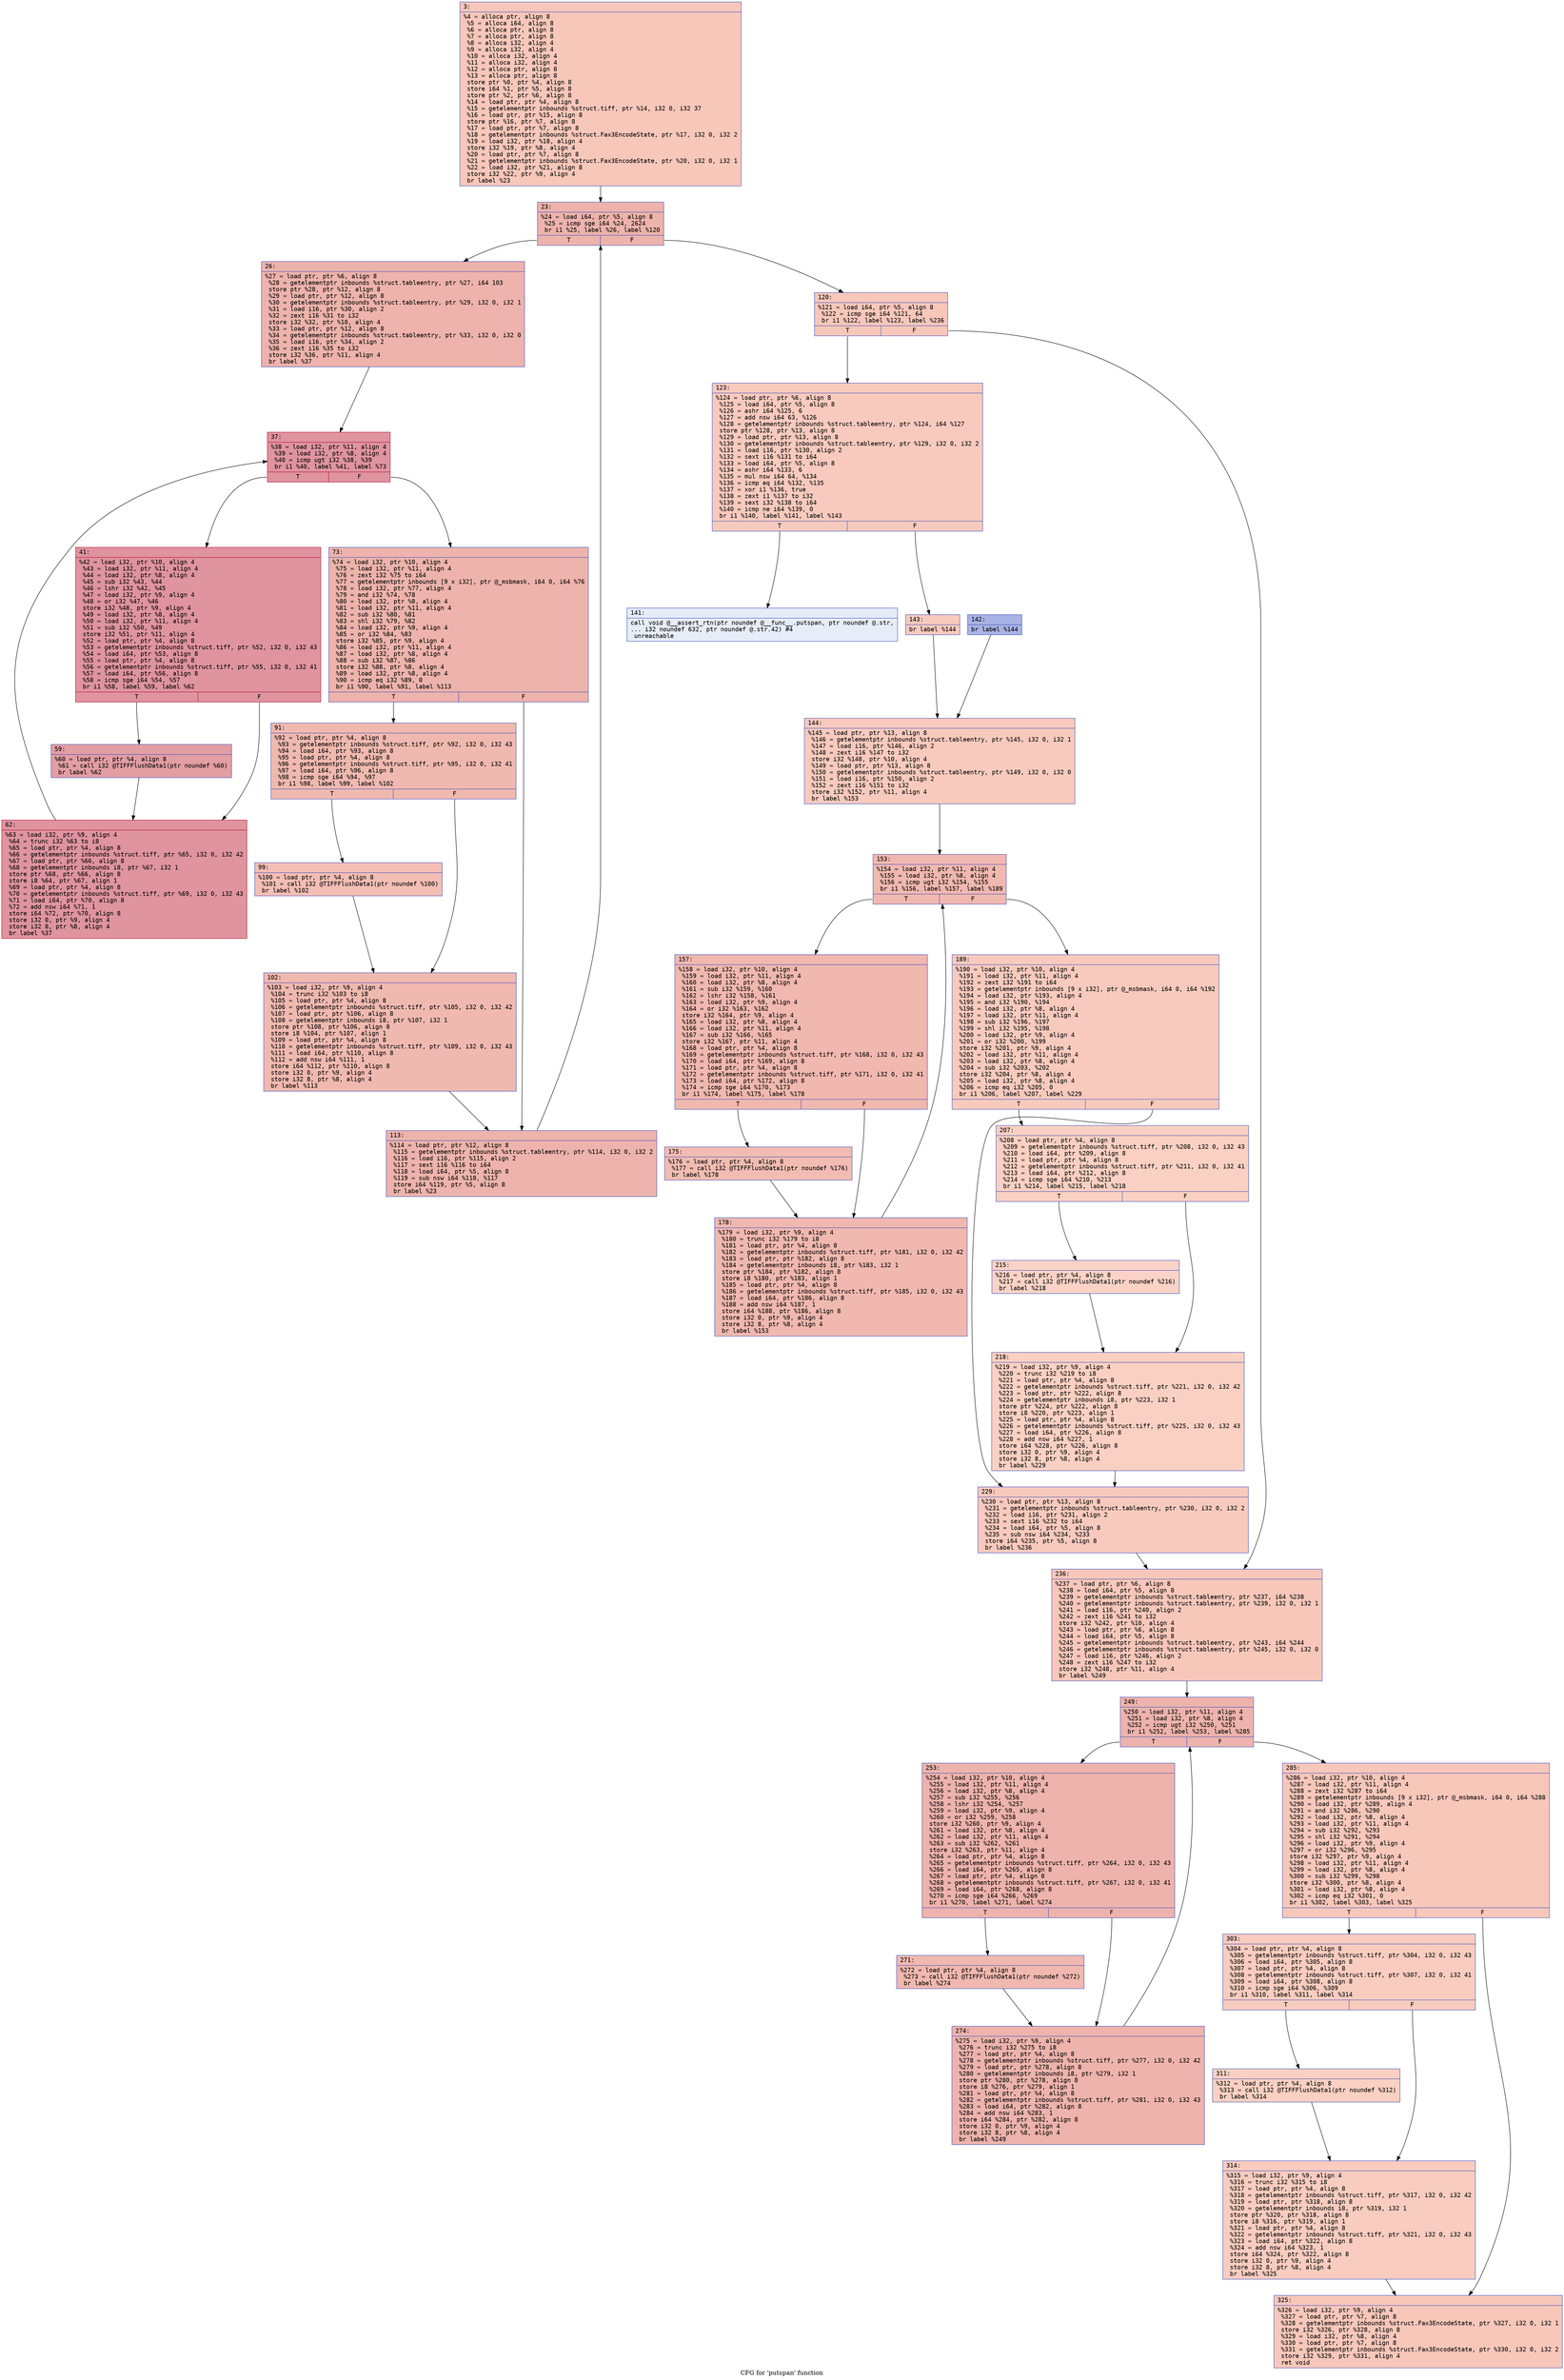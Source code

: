 digraph "CFG for 'putspan' function" {
	label="CFG for 'putspan' function";

	Node0x6000005c2f80 [shape=record,color="#3d50c3ff", style=filled, fillcolor="#ec7f6370" fontname="Courier",label="{3:\l|  %4 = alloca ptr, align 8\l  %5 = alloca i64, align 8\l  %6 = alloca ptr, align 8\l  %7 = alloca ptr, align 8\l  %8 = alloca i32, align 4\l  %9 = alloca i32, align 4\l  %10 = alloca i32, align 4\l  %11 = alloca i32, align 4\l  %12 = alloca ptr, align 8\l  %13 = alloca ptr, align 8\l  store ptr %0, ptr %4, align 8\l  store i64 %1, ptr %5, align 8\l  store ptr %2, ptr %6, align 8\l  %14 = load ptr, ptr %4, align 8\l  %15 = getelementptr inbounds %struct.tiff, ptr %14, i32 0, i32 37\l  %16 = load ptr, ptr %15, align 8\l  store ptr %16, ptr %7, align 8\l  %17 = load ptr, ptr %7, align 8\l  %18 = getelementptr inbounds %struct.Fax3EncodeState, ptr %17, i32 0, i32 2\l  %19 = load i32, ptr %18, align 4\l  store i32 %19, ptr %8, align 4\l  %20 = load ptr, ptr %7, align 8\l  %21 = getelementptr inbounds %struct.Fax3EncodeState, ptr %20, i32 0, i32 1\l  %22 = load i32, ptr %21, align 8\l  store i32 %22, ptr %9, align 4\l  br label %23\l}"];
	Node0x6000005c2f80 -> Node0x6000005c3020[tooltip="3 -> 23\nProbability 100.00%" ];
	Node0x6000005c3020 [shape=record,color="#3d50c3ff", style=filled, fillcolor="#d6524470" fontname="Courier",label="{23:\l|  %24 = load i64, ptr %5, align 8\l  %25 = icmp sge i64 %24, 2624\l  br i1 %25, label %26, label %120\l|{<s0>T|<s1>F}}"];
	Node0x6000005c3020:s0 -> Node0x6000005c3070[tooltip="23 -> 26\nProbability 96.88%" ];
	Node0x6000005c3020:s1 -> Node0x6000005c3390[tooltip="23 -> 120\nProbability 3.12%" ];
	Node0x6000005c3070 [shape=record,color="#3d50c3ff", style=filled, fillcolor="#d6524470" fontname="Courier",label="{26:\l|  %27 = load ptr, ptr %6, align 8\l  %28 = getelementptr inbounds %struct.tableentry, ptr %27, i64 103\l  store ptr %28, ptr %12, align 8\l  %29 = load ptr, ptr %12, align 8\l  %30 = getelementptr inbounds %struct.tableentry, ptr %29, i32 0, i32 1\l  %31 = load i16, ptr %30, align 2\l  %32 = zext i16 %31 to i32\l  store i32 %32, ptr %10, align 4\l  %33 = load ptr, ptr %12, align 8\l  %34 = getelementptr inbounds %struct.tableentry, ptr %33, i32 0, i32 0\l  %35 = load i16, ptr %34, align 2\l  %36 = zext i16 %35 to i32\l  store i32 %36, ptr %11, align 4\l  br label %37\l}"];
	Node0x6000005c3070 -> Node0x6000005c30c0[tooltip="26 -> 37\nProbability 100.00%" ];
	Node0x6000005c30c0 [shape=record,color="#b70d28ff", style=filled, fillcolor="#b70d2870" fontname="Courier",label="{37:\l|  %38 = load i32, ptr %11, align 4\l  %39 = load i32, ptr %8, align 4\l  %40 = icmp ugt i32 %38, %39\l  br i1 %40, label %41, label %73\l|{<s0>T|<s1>F}}"];
	Node0x6000005c30c0:s0 -> Node0x6000005c3110[tooltip="37 -> 41\nProbability 96.88%" ];
	Node0x6000005c30c0:s1 -> Node0x6000005c3200[tooltip="37 -> 73\nProbability 3.12%" ];
	Node0x6000005c3110 [shape=record,color="#b70d28ff", style=filled, fillcolor="#b70d2870" fontname="Courier",label="{41:\l|  %42 = load i32, ptr %10, align 4\l  %43 = load i32, ptr %11, align 4\l  %44 = load i32, ptr %8, align 4\l  %45 = sub i32 %43, %44\l  %46 = lshr i32 %42, %45\l  %47 = load i32, ptr %9, align 4\l  %48 = or i32 %47, %46\l  store i32 %48, ptr %9, align 4\l  %49 = load i32, ptr %8, align 4\l  %50 = load i32, ptr %11, align 4\l  %51 = sub i32 %50, %49\l  store i32 %51, ptr %11, align 4\l  %52 = load ptr, ptr %4, align 8\l  %53 = getelementptr inbounds %struct.tiff, ptr %52, i32 0, i32 43\l  %54 = load i64, ptr %53, align 8\l  %55 = load ptr, ptr %4, align 8\l  %56 = getelementptr inbounds %struct.tiff, ptr %55, i32 0, i32 41\l  %57 = load i64, ptr %56, align 8\l  %58 = icmp sge i64 %54, %57\l  br i1 %58, label %59, label %62\l|{<s0>T|<s1>F}}"];
	Node0x6000005c3110:s0 -> Node0x6000005c3160[tooltip="41 -> 59\nProbability 50.00%" ];
	Node0x6000005c3110:s1 -> Node0x6000005c31b0[tooltip="41 -> 62\nProbability 50.00%" ];
	Node0x6000005c3160 [shape=record,color="#3d50c3ff", style=filled, fillcolor="#be242e70" fontname="Courier",label="{59:\l|  %60 = load ptr, ptr %4, align 8\l  %61 = call i32 @TIFFFlushData1(ptr noundef %60)\l  br label %62\l}"];
	Node0x6000005c3160 -> Node0x6000005c31b0[tooltip="59 -> 62\nProbability 100.00%" ];
	Node0x6000005c31b0 [shape=record,color="#b70d28ff", style=filled, fillcolor="#b70d2870" fontname="Courier",label="{62:\l|  %63 = load i32, ptr %9, align 4\l  %64 = trunc i32 %63 to i8\l  %65 = load ptr, ptr %4, align 8\l  %66 = getelementptr inbounds %struct.tiff, ptr %65, i32 0, i32 42\l  %67 = load ptr, ptr %66, align 8\l  %68 = getelementptr inbounds i8, ptr %67, i32 1\l  store ptr %68, ptr %66, align 8\l  store i8 %64, ptr %67, align 1\l  %69 = load ptr, ptr %4, align 8\l  %70 = getelementptr inbounds %struct.tiff, ptr %69, i32 0, i32 43\l  %71 = load i64, ptr %70, align 8\l  %72 = add nsw i64 %71, 1\l  store i64 %72, ptr %70, align 8\l  store i32 0, ptr %9, align 4\l  store i32 8, ptr %8, align 4\l  br label %37\l}"];
	Node0x6000005c31b0 -> Node0x6000005c30c0[tooltip="62 -> 37\nProbability 100.00%" ];
	Node0x6000005c3200 [shape=record,color="#3d50c3ff", style=filled, fillcolor="#d6524470" fontname="Courier",label="{73:\l|  %74 = load i32, ptr %10, align 4\l  %75 = load i32, ptr %11, align 4\l  %76 = zext i32 %75 to i64\l  %77 = getelementptr inbounds [9 x i32], ptr @_msbmask, i64 0, i64 %76\l  %78 = load i32, ptr %77, align 4\l  %79 = and i32 %74, %78\l  %80 = load i32, ptr %8, align 4\l  %81 = load i32, ptr %11, align 4\l  %82 = sub i32 %80, %81\l  %83 = shl i32 %79, %82\l  %84 = load i32, ptr %9, align 4\l  %85 = or i32 %84, %83\l  store i32 %85, ptr %9, align 4\l  %86 = load i32, ptr %11, align 4\l  %87 = load i32, ptr %8, align 4\l  %88 = sub i32 %87, %86\l  store i32 %88, ptr %8, align 4\l  %89 = load i32, ptr %8, align 4\l  %90 = icmp eq i32 %89, 0\l  br i1 %90, label %91, label %113\l|{<s0>T|<s1>F}}"];
	Node0x6000005c3200:s0 -> Node0x6000005c3250[tooltip="73 -> 91\nProbability 37.50%" ];
	Node0x6000005c3200:s1 -> Node0x6000005c3340[tooltip="73 -> 113\nProbability 62.50%" ];
	Node0x6000005c3250 [shape=record,color="#3d50c3ff", style=filled, fillcolor="#de614d70" fontname="Courier",label="{91:\l|  %92 = load ptr, ptr %4, align 8\l  %93 = getelementptr inbounds %struct.tiff, ptr %92, i32 0, i32 43\l  %94 = load i64, ptr %93, align 8\l  %95 = load ptr, ptr %4, align 8\l  %96 = getelementptr inbounds %struct.tiff, ptr %95, i32 0, i32 41\l  %97 = load i64, ptr %96, align 8\l  %98 = icmp sge i64 %94, %97\l  br i1 %98, label %99, label %102\l|{<s0>T|<s1>F}}"];
	Node0x6000005c3250:s0 -> Node0x6000005c32a0[tooltip="91 -> 99\nProbability 50.00%" ];
	Node0x6000005c3250:s1 -> Node0x6000005c32f0[tooltip="91 -> 102\nProbability 50.00%" ];
	Node0x6000005c32a0 [shape=record,color="#3d50c3ff", style=filled, fillcolor="#e36c5570" fontname="Courier",label="{99:\l|  %100 = load ptr, ptr %4, align 8\l  %101 = call i32 @TIFFFlushData1(ptr noundef %100)\l  br label %102\l}"];
	Node0x6000005c32a0 -> Node0x6000005c32f0[tooltip="99 -> 102\nProbability 100.00%" ];
	Node0x6000005c32f0 [shape=record,color="#3d50c3ff", style=filled, fillcolor="#de614d70" fontname="Courier",label="{102:\l|  %103 = load i32, ptr %9, align 4\l  %104 = trunc i32 %103 to i8\l  %105 = load ptr, ptr %4, align 8\l  %106 = getelementptr inbounds %struct.tiff, ptr %105, i32 0, i32 42\l  %107 = load ptr, ptr %106, align 8\l  %108 = getelementptr inbounds i8, ptr %107, i32 1\l  store ptr %108, ptr %106, align 8\l  store i8 %104, ptr %107, align 1\l  %109 = load ptr, ptr %4, align 8\l  %110 = getelementptr inbounds %struct.tiff, ptr %109, i32 0, i32 43\l  %111 = load i64, ptr %110, align 8\l  %112 = add nsw i64 %111, 1\l  store i64 %112, ptr %110, align 8\l  store i32 0, ptr %9, align 4\l  store i32 8, ptr %8, align 4\l  br label %113\l}"];
	Node0x6000005c32f0 -> Node0x6000005c3340[tooltip="102 -> 113\nProbability 100.00%" ];
	Node0x6000005c3340 [shape=record,color="#3d50c3ff", style=filled, fillcolor="#d6524470" fontname="Courier",label="{113:\l|  %114 = load ptr, ptr %12, align 8\l  %115 = getelementptr inbounds %struct.tableentry, ptr %114, i32 0, i32 2\l  %116 = load i16, ptr %115, align 2\l  %117 = sext i16 %116 to i64\l  %118 = load i64, ptr %5, align 8\l  %119 = sub nsw i64 %118, %117\l  store i64 %119, ptr %5, align 8\l  br label %23\l}"];
	Node0x6000005c3340 -> Node0x6000005c3020[tooltip="113 -> 23\nProbability 100.00%" ];
	Node0x6000005c3390 [shape=record,color="#3d50c3ff", style=filled, fillcolor="#ec7f6370" fontname="Courier",label="{120:\l|  %121 = load i64, ptr %5, align 8\l  %122 = icmp sge i64 %121, 64\l  br i1 %122, label %123, label %236\l|{<s0>T|<s1>F}}"];
	Node0x6000005c3390:s0 -> Node0x6000005c33e0[tooltip="120 -> 123\nProbability 50.00%" ];
	Node0x6000005c3390:s1 -> Node0x6000005c3840[tooltip="120 -> 236\nProbability 50.00%" ];
	Node0x6000005c33e0 [shape=record,color="#3d50c3ff", style=filled, fillcolor="#ef886b70" fontname="Courier",label="{123:\l|  %124 = load ptr, ptr %6, align 8\l  %125 = load i64, ptr %5, align 8\l  %126 = ashr i64 %125, 6\l  %127 = add nsw i64 63, %126\l  %128 = getelementptr inbounds %struct.tableentry, ptr %124, i64 %127\l  store ptr %128, ptr %13, align 8\l  %129 = load ptr, ptr %13, align 8\l  %130 = getelementptr inbounds %struct.tableentry, ptr %129, i32 0, i32 2\l  %131 = load i16, ptr %130, align 2\l  %132 = sext i16 %131 to i64\l  %133 = load i64, ptr %5, align 8\l  %134 = ashr i64 %133, 6\l  %135 = mul nsw i64 64, %134\l  %136 = icmp eq i64 %132, %135\l  %137 = xor i1 %136, true\l  %138 = zext i1 %137 to i32\l  %139 = sext i32 %138 to i64\l  %140 = icmp ne i64 %139, 0\l  br i1 %140, label %141, label %143\l|{<s0>T|<s1>F}}"];
	Node0x6000005c33e0:s0 -> Node0x6000005c3430[tooltip="123 -> 141\nProbability 0.00%" ];
	Node0x6000005c33e0:s1 -> Node0x6000005c34d0[tooltip="123 -> 143\nProbability 100.00%" ];
	Node0x6000005c3430 [shape=record,color="#3d50c3ff", style=filled, fillcolor="#c7d7f070" fontname="Courier",label="{141:\l|  call void @__assert_rtn(ptr noundef @__func__.putspan, ptr noundef @.str,\l... i32 noundef 632, ptr noundef @.str.42) #4\l  unreachable\l}"];
	Node0x6000005c3480 [shape=record,color="#3d50c3ff", style=filled, fillcolor="#3d50c370" fontname="Courier",label="{142:\l|  br label %144\l}"];
	Node0x6000005c3480 -> Node0x6000005c3520[tooltip="142 -> 144\nProbability 100.00%" ];
	Node0x6000005c34d0 [shape=record,color="#3d50c3ff", style=filled, fillcolor="#ef886b70" fontname="Courier",label="{143:\l|  br label %144\l}"];
	Node0x6000005c34d0 -> Node0x6000005c3520[tooltip="143 -> 144\nProbability 100.00%" ];
	Node0x6000005c3520 [shape=record,color="#3d50c3ff", style=filled, fillcolor="#ef886b70" fontname="Courier",label="{144:\l|  %145 = load ptr, ptr %13, align 8\l  %146 = getelementptr inbounds %struct.tableentry, ptr %145, i32 0, i32 1\l  %147 = load i16, ptr %146, align 2\l  %148 = zext i16 %147 to i32\l  store i32 %148, ptr %10, align 4\l  %149 = load ptr, ptr %13, align 8\l  %150 = getelementptr inbounds %struct.tableentry, ptr %149, i32 0, i32 0\l  %151 = load i16, ptr %150, align 2\l  %152 = zext i16 %151 to i32\l  store i32 %152, ptr %11, align 4\l  br label %153\l}"];
	Node0x6000005c3520 -> Node0x6000005c3570[tooltip="144 -> 153\nProbability 100.00%" ];
	Node0x6000005c3570 [shape=record,color="#3d50c3ff", style=filled, fillcolor="#dc5d4a70" fontname="Courier",label="{153:\l|  %154 = load i32, ptr %11, align 4\l  %155 = load i32, ptr %8, align 4\l  %156 = icmp ugt i32 %154, %155\l  br i1 %156, label %157, label %189\l|{<s0>T|<s1>F}}"];
	Node0x6000005c3570:s0 -> Node0x6000005c35c0[tooltip="153 -> 157\nProbability 96.88%" ];
	Node0x6000005c3570:s1 -> Node0x6000005c36b0[tooltip="153 -> 189\nProbability 3.12%" ];
	Node0x6000005c35c0 [shape=record,color="#3d50c3ff", style=filled, fillcolor="#dc5d4a70" fontname="Courier",label="{157:\l|  %158 = load i32, ptr %10, align 4\l  %159 = load i32, ptr %11, align 4\l  %160 = load i32, ptr %8, align 4\l  %161 = sub i32 %159, %160\l  %162 = lshr i32 %158, %161\l  %163 = load i32, ptr %9, align 4\l  %164 = or i32 %163, %162\l  store i32 %164, ptr %9, align 4\l  %165 = load i32, ptr %8, align 4\l  %166 = load i32, ptr %11, align 4\l  %167 = sub i32 %166, %165\l  store i32 %167, ptr %11, align 4\l  %168 = load ptr, ptr %4, align 8\l  %169 = getelementptr inbounds %struct.tiff, ptr %168, i32 0, i32 43\l  %170 = load i64, ptr %169, align 8\l  %171 = load ptr, ptr %4, align 8\l  %172 = getelementptr inbounds %struct.tiff, ptr %171, i32 0, i32 41\l  %173 = load i64, ptr %172, align 8\l  %174 = icmp sge i64 %170, %173\l  br i1 %174, label %175, label %178\l|{<s0>T|<s1>F}}"];
	Node0x6000005c35c0:s0 -> Node0x6000005c3610[tooltip="157 -> 175\nProbability 50.00%" ];
	Node0x6000005c35c0:s1 -> Node0x6000005c3660[tooltip="157 -> 178\nProbability 50.00%" ];
	Node0x6000005c3610 [shape=record,color="#3d50c3ff", style=filled, fillcolor="#e1675170" fontname="Courier",label="{175:\l|  %176 = load ptr, ptr %4, align 8\l  %177 = call i32 @TIFFFlushData1(ptr noundef %176)\l  br label %178\l}"];
	Node0x6000005c3610 -> Node0x6000005c3660[tooltip="175 -> 178\nProbability 100.00%" ];
	Node0x6000005c3660 [shape=record,color="#3d50c3ff", style=filled, fillcolor="#dc5d4a70" fontname="Courier",label="{178:\l|  %179 = load i32, ptr %9, align 4\l  %180 = trunc i32 %179 to i8\l  %181 = load ptr, ptr %4, align 8\l  %182 = getelementptr inbounds %struct.tiff, ptr %181, i32 0, i32 42\l  %183 = load ptr, ptr %182, align 8\l  %184 = getelementptr inbounds i8, ptr %183, i32 1\l  store ptr %184, ptr %182, align 8\l  store i8 %180, ptr %183, align 1\l  %185 = load ptr, ptr %4, align 8\l  %186 = getelementptr inbounds %struct.tiff, ptr %185, i32 0, i32 43\l  %187 = load i64, ptr %186, align 8\l  %188 = add nsw i64 %187, 1\l  store i64 %188, ptr %186, align 8\l  store i32 0, ptr %9, align 4\l  store i32 8, ptr %8, align 4\l  br label %153\l}"];
	Node0x6000005c3660 -> Node0x6000005c3570[tooltip="178 -> 153\nProbability 100.00%" ];
	Node0x6000005c36b0 [shape=record,color="#3d50c3ff", style=filled, fillcolor="#ef886b70" fontname="Courier",label="{189:\l|  %190 = load i32, ptr %10, align 4\l  %191 = load i32, ptr %11, align 4\l  %192 = zext i32 %191 to i64\l  %193 = getelementptr inbounds [9 x i32], ptr @_msbmask, i64 0, i64 %192\l  %194 = load i32, ptr %193, align 4\l  %195 = and i32 %190, %194\l  %196 = load i32, ptr %8, align 4\l  %197 = load i32, ptr %11, align 4\l  %198 = sub i32 %196, %197\l  %199 = shl i32 %195, %198\l  %200 = load i32, ptr %9, align 4\l  %201 = or i32 %200, %199\l  store i32 %201, ptr %9, align 4\l  %202 = load i32, ptr %11, align 4\l  %203 = load i32, ptr %8, align 4\l  %204 = sub i32 %203, %202\l  store i32 %204, ptr %8, align 4\l  %205 = load i32, ptr %8, align 4\l  %206 = icmp eq i32 %205, 0\l  br i1 %206, label %207, label %229\l|{<s0>T|<s1>F}}"];
	Node0x6000005c36b0:s0 -> Node0x6000005c3700[tooltip="189 -> 207\nProbability 37.50%" ];
	Node0x6000005c36b0:s1 -> Node0x6000005c37f0[tooltip="189 -> 229\nProbability 62.50%" ];
	Node0x6000005c3700 [shape=record,color="#3d50c3ff", style=filled, fillcolor="#f3947570" fontname="Courier",label="{207:\l|  %208 = load ptr, ptr %4, align 8\l  %209 = getelementptr inbounds %struct.tiff, ptr %208, i32 0, i32 43\l  %210 = load i64, ptr %209, align 8\l  %211 = load ptr, ptr %4, align 8\l  %212 = getelementptr inbounds %struct.tiff, ptr %211, i32 0, i32 41\l  %213 = load i64, ptr %212, align 8\l  %214 = icmp sge i64 %210, %213\l  br i1 %214, label %215, label %218\l|{<s0>T|<s1>F}}"];
	Node0x6000005c3700:s0 -> Node0x6000005c3750[tooltip="207 -> 215\nProbability 50.00%" ];
	Node0x6000005c3700:s1 -> Node0x6000005c37a0[tooltip="207 -> 218\nProbability 50.00%" ];
	Node0x6000005c3750 [shape=record,color="#3d50c3ff", style=filled, fillcolor="#f59c7d70" fontname="Courier",label="{215:\l|  %216 = load ptr, ptr %4, align 8\l  %217 = call i32 @TIFFFlushData1(ptr noundef %216)\l  br label %218\l}"];
	Node0x6000005c3750 -> Node0x6000005c37a0[tooltip="215 -> 218\nProbability 100.00%" ];
	Node0x6000005c37a0 [shape=record,color="#3d50c3ff", style=filled, fillcolor="#f3947570" fontname="Courier",label="{218:\l|  %219 = load i32, ptr %9, align 4\l  %220 = trunc i32 %219 to i8\l  %221 = load ptr, ptr %4, align 8\l  %222 = getelementptr inbounds %struct.tiff, ptr %221, i32 0, i32 42\l  %223 = load ptr, ptr %222, align 8\l  %224 = getelementptr inbounds i8, ptr %223, i32 1\l  store ptr %224, ptr %222, align 8\l  store i8 %220, ptr %223, align 1\l  %225 = load ptr, ptr %4, align 8\l  %226 = getelementptr inbounds %struct.tiff, ptr %225, i32 0, i32 43\l  %227 = load i64, ptr %226, align 8\l  %228 = add nsw i64 %227, 1\l  store i64 %228, ptr %226, align 8\l  store i32 0, ptr %9, align 4\l  store i32 8, ptr %8, align 4\l  br label %229\l}"];
	Node0x6000005c37a0 -> Node0x6000005c37f0[tooltip="218 -> 229\nProbability 100.00%" ];
	Node0x6000005c37f0 [shape=record,color="#3d50c3ff", style=filled, fillcolor="#ef886b70" fontname="Courier",label="{229:\l|  %230 = load ptr, ptr %13, align 8\l  %231 = getelementptr inbounds %struct.tableentry, ptr %230, i32 0, i32 2\l  %232 = load i16, ptr %231, align 2\l  %233 = sext i16 %232 to i64\l  %234 = load i64, ptr %5, align 8\l  %235 = sub nsw i64 %234, %233\l  store i64 %235, ptr %5, align 8\l  br label %236\l}"];
	Node0x6000005c37f0 -> Node0x6000005c3840[tooltip="229 -> 236\nProbability 100.00%" ];
	Node0x6000005c3840 [shape=record,color="#3d50c3ff", style=filled, fillcolor="#ec7f6370" fontname="Courier",label="{236:\l|  %237 = load ptr, ptr %6, align 8\l  %238 = load i64, ptr %5, align 8\l  %239 = getelementptr inbounds %struct.tableentry, ptr %237, i64 %238\l  %240 = getelementptr inbounds %struct.tableentry, ptr %239, i32 0, i32 1\l  %241 = load i16, ptr %240, align 2\l  %242 = zext i16 %241 to i32\l  store i32 %242, ptr %10, align 4\l  %243 = load ptr, ptr %6, align 8\l  %244 = load i64, ptr %5, align 8\l  %245 = getelementptr inbounds %struct.tableentry, ptr %243, i64 %244\l  %246 = getelementptr inbounds %struct.tableentry, ptr %245, i32 0, i32 0\l  %247 = load i16, ptr %246, align 2\l  %248 = zext i16 %247 to i32\l  store i32 %248, ptr %11, align 4\l  br label %249\l}"];
	Node0x6000005c3840 -> Node0x6000005c3890[tooltip="236 -> 249\nProbability 100.00%" ];
	Node0x6000005c3890 [shape=record,color="#3d50c3ff", style=filled, fillcolor="#d6524470" fontname="Courier",label="{249:\l|  %250 = load i32, ptr %11, align 4\l  %251 = load i32, ptr %8, align 4\l  %252 = icmp ugt i32 %250, %251\l  br i1 %252, label %253, label %285\l|{<s0>T|<s1>F}}"];
	Node0x6000005c3890:s0 -> Node0x6000005c38e0[tooltip="249 -> 253\nProbability 96.88%" ];
	Node0x6000005c3890:s1 -> Node0x6000005c39d0[tooltip="249 -> 285\nProbability 3.12%" ];
	Node0x6000005c38e0 [shape=record,color="#3d50c3ff", style=filled, fillcolor="#d6524470" fontname="Courier",label="{253:\l|  %254 = load i32, ptr %10, align 4\l  %255 = load i32, ptr %11, align 4\l  %256 = load i32, ptr %8, align 4\l  %257 = sub i32 %255, %256\l  %258 = lshr i32 %254, %257\l  %259 = load i32, ptr %9, align 4\l  %260 = or i32 %259, %258\l  store i32 %260, ptr %9, align 4\l  %261 = load i32, ptr %8, align 4\l  %262 = load i32, ptr %11, align 4\l  %263 = sub i32 %262, %261\l  store i32 %263, ptr %11, align 4\l  %264 = load ptr, ptr %4, align 8\l  %265 = getelementptr inbounds %struct.tiff, ptr %264, i32 0, i32 43\l  %266 = load i64, ptr %265, align 8\l  %267 = load ptr, ptr %4, align 8\l  %268 = getelementptr inbounds %struct.tiff, ptr %267, i32 0, i32 41\l  %269 = load i64, ptr %268, align 8\l  %270 = icmp sge i64 %266, %269\l  br i1 %270, label %271, label %274\l|{<s0>T|<s1>F}}"];
	Node0x6000005c38e0:s0 -> Node0x6000005c3930[tooltip="253 -> 271\nProbability 50.00%" ];
	Node0x6000005c38e0:s1 -> Node0x6000005c3980[tooltip="253 -> 274\nProbability 50.00%" ];
	Node0x6000005c3930 [shape=record,color="#3d50c3ff", style=filled, fillcolor="#dc5d4a70" fontname="Courier",label="{271:\l|  %272 = load ptr, ptr %4, align 8\l  %273 = call i32 @TIFFFlushData1(ptr noundef %272)\l  br label %274\l}"];
	Node0x6000005c3930 -> Node0x6000005c3980[tooltip="271 -> 274\nProbability 100.00%" ];
	Node0x6000005c3980 [shape=record,color="#3d50c3ff", style=filled, fillcolor="#d6524470" fontname="Courier",label="{274:\l|  %275 = load i32, ptr %9, align 4\l  %276 = trunc i32 %275 to i8\l  %277 = load ptr, ptr %4, align 8\l  %278 = getelementptr inbounds %struct.tiff, ptr %277, i32 0, i32 42\l  %279 = load ptr, ptr %278, align 8\l  %280 = getelementptr inbounds i8, ptr %279, i32 1\l  store ptr %280, ptr %278, align 8\l  store i8 %276, ptr %279, align 1\l  %281 = load ptr, ptr %4, align 8\l  %282 = getelementptr inbounds %struct.tiff, ptr %281, i32 0, i32 43\l  %283 = load i64, ptr %282, align 8\l  %284 = add nsw i64 %283, 1\l  store i64 %284, ptr %282, align 8\l  store i32 0, ptr %9, align 4\l  store i32 8, ptr %8, align 4\l  br label %249\l}"];
	Node0x6000005c3980 -> Node0x6000005c3890[tooltip="274 -> 249\nProbability 100.00%" ];
	Node0x6000005c39d0 [shape=record,color="#3d50c3ff", style=filled, fillcolor="#ec7f6370" fontname="Courier",label="{285:\l|  %286 = load i32, ptr %10, align 4\l  %287 = load i32, ptr %11, align 4\l  %288 = zext i32 %287 to i64\l  %289 = getelementptr inbounds [9 x i32], ptr @_msbmask, i64 0, i64 %288\l  %290 = load i32, ptr %289, align 4\l  %291 = and i32 %286, %290\l  %292 = load i32, ptr %8, align 4\l  %293 = load i32, ptr %11, align 4\l  %294 = sub i32 %292, %293\l  %295 = shl i32 %291, %294\l  %296 = load i32, ptr %9, align 4\l  %297 = or i32 %296, %295\l  store i32 %297, ptr %9, align 4\l  %298 = load i32, ptr %11, align 4\l  %299 = load i32, ptr %8, align 4\l  %300 = sub i32 %299, %298\l  store i32 %300, ptr %8, align 4\l  %301 = load i32, ptr %8, align 4\l  %302 = icmp eq i32 %301, 0\l  br i1 %302, label %303, label %325\l|{<s0>T|<s1>F}}"];
	Node0x6000005c39d0:s0 -> Node0x6000005c3a20[tooltip="285 -> 303\nProbability 37.50%" ];
	Node0x6000005c39d0:s1 -> Node0x6000005c3b10[tooltip="285 -> 325\nProbability 62.50%" ];
	Node0x6000005c3a20 [shape=record,color="#3d50c3ff", style=filled, fillcolor="#f08b6e70" fontname="Courier",label="{303:\l|  %304 = load ptr, ptr %4, align 8\l  %305 = getelementptr inbounds %struct.tiff, ptr %304, i32 0, i32 43\l  %306 = load i64, ptr %305, align 8\l  %307 = load ptr, ptr %4, align 8\l  %308 = getelementptr inbounds %struct.tiff, ptr %307, i32 0, i32 41\l  %309 = load i64, ptr %308, align 8\l  %310 = icmp sge i64 %306, %309\l  br i1 %310, label %311, label %314\l|{<s0>T|<s1>F}}"];
	Node0x6000005c3a20:s0 -> Node0x6000005c3a70[tooltip="303 -> 311\nProbability 50.00%" ];
	Node0x6000005c3a20:s1 -> Node0x6000005c3ac0[tooltip="303 -> 314\nProbability 50.00%" ];
	Node0x6000005c3a70 [shape=record,color="#3d50c3ff", style=filled, fillcolor="#f3947570" fontname="Courier",label="{311:\l|  %312 = load ptr, ptr %4, align 8\l  %313 = call i32 @TIFFFlushData1(ptr noundef %312)\l  br label %314\l}"];
	Node0x6000005c3a70 -> Node0x6000005c3ac0[tooltip="311 -> 314\nProbability 100.00%" ];
	Node0x6000005c3ac0 [shape=record,color="#3d50c3ff", style=filled, fillcolor="#f08b6e70" fontname="Courier",label="{314:\l|  %315 = load i32, ptr %9, align 4\l  %316 = trunc i32 %315 to i8\l  %317 = load ptr, ptr %4, align 8\l  %318 = getelementptr inbounds %struct.tiff, ptr %317, i32 0, i32 42\l  %319 = load ptr, ptr %318, align 8\l  %320 = getelementptr inbounds i8, ptr %319, i32 1\l  store ptr %320, ptr %318, align 8\l  store i8 %316, ptr %319, align 1\l  %321 = load ptr, ptr %4, align 8\l  %322 = getelementptr inbounds %struct.tiff, ptr %321, i32 0, i32 43\l  %323 = load i64, ptr %322, align 8\l  %324 = add nsw i64 %323, 1\l  store i64 %324, ptr %322, align 8\l  store i32 0, ptr %9, align 4\l  store i32 8, ptr %8, align 4\l  br label %325\l}"];
	Node0x6000005c3ac0 -> Node0x6000005c3b10[tooltip="314 -> 325\nProbability 100.00%" ];
	Node0x6000005c3b10 [shape=record,color="#3d50c3ff", style=filled, fillcolor="#ec7f6370" fontname="Courier",label="{325:\l|  %326 = load i32, ptr %9, align 4\l  %327 = load ptr, ptr %7, align 8\l  %328 = getelementptr inbounds %struct.Fax3EncodeState, ptr %327, i32 0, i32 1\l  store i32 %326, ptr %328, align 8\l  %329 = load i32, ptr %8, align 4\l  %330 = load ptr, ptr %7, align 8\l  %331 = getelementptr inbounds %struct.Fax3EncodeState, ptr %330, i32 0, i32 2\l  store i32 %329, ptr %331, align 4\l  ret void\l}"];
}
